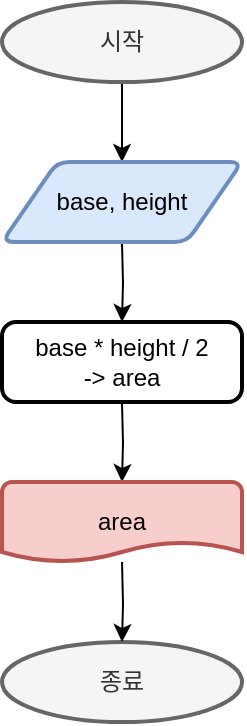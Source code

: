<mxfile version="20.8.8" type="github">
  <diagram name="페이지-1" id="qB9HvfxZVmjldD9UJ_gb">
    <mxGraphModel dx="1050" dy="549" grid="1" gridSize="10" guides="1" tooltips="1" connect="1" arrows="1" fold="1" page="1" pageScale="1" pageWidth="827" pageHeight="1169" math="0" shadow="0">
      <root>
        <mxCell id="0" />
        <mxCell id="1" parent="0" />
        <mxCell id="MOpdb73LMPtrQkUADIEv-1" value="" style="edgeStyle=orthogonalEdgeStyle;rounded=0;orthogonalLoop=1;jettySize=auto;html=1;" edge="1" parent="1" source="MOpdb73LMPtrQkUADIEv-2">
          <mxGeometry relative="1" as="geometry">
            <mxPoint x="100" y="120" as="targetPoint" />
          </mxGeometry>
        </mxCell>
        <mxCell id="MOpdb73LMPtrQkUADIEv-2" value="시작" style="strokeWidth=2;html=1;shape=mxgraph.flowchart.start_1;whiteSpace=wrap;fillColor=#f5f5f5;fontColor=#333333;strokeColor=#666666;" vertex="1" parent="1">
          <mxGeometry x="40" y="40" width="120" height="40" as="geometry" />
        </mxCell>
        <mxCell id="MOpdb73LMPtrQkUADIEv-3" value="종료" style="strokeWidth=2;html=1;shape=mxgraph.flowchart.start_1;whiteSpace=wrap;fillColor=#f5f5f5;fontColor=#333333;strokeColor=#666666;" vertex="1" parent="1">
          <mxGeometry x="40.01" y="360" width="120" height="40" as="geometry" />
        </mxCell>
        <mxCell id="MOpdb73LMPtrQkUADIEv-4" value="" style="edgeStyle=orthogonalEdgeStyle;rounded=0;orthogonalLoop=1;jettySize=auto;html=1;" edge="1" parent="1">
          <mxGeometry relative="1" as="geometry">
            <mxPoint x="100" y="160" as="sourcePoint" />
            <mxPoint x="100" y="200" as="targetPoint" />
          </mxGeometry>
        </mxCell>
        <mxCell id="MOpdb73LMPtrQkUADIEv-6" value="" style="edgeStyle=orthogonalEdgeStyle;rounded=0;orthogonalLoop=1;jettySize=auto;html=1;" edge="1" parent="1">
          <mxGeometry relative="1" as="geometry">
            <mxPoint x="100" y="240" as="sourcePoint" />
            <mxPoint x="100" y="280" as="targetPoint" />
          </mxGeometry>
        </mxCell>
        <mxCell id="MOpdb73LMPtrQkUADIEv-8" value="" style="edgeStyle=orthogonalEdgeStyle;rounded=0;orthogonalLoop=1;jettySize=auto;html=1;" edge="1" parent="1" target="MOpdb73LMPtrQkUADIEv-3">
          <mxGeometry relative="1" as="geometry">
            <mxPoint x="100.01" y="320" as="sourcePoint" />
          </mxGeometry>
        </mxCell>
        <mxCell id="MOpdb73LMPtrQkUADIEv-10" value="base, height" style="shape=parallelogram;html=1;strokeWidth=2;perimeter=parallelogramPerimeter;whiteSpace=wrap;rounded=1;arcSize=12;size=0.23;fillColor=#dae8fc;strokeColor=#6c8ebf;" vertex="1" parent="1">
          <mxGeometry x="40.01" y="120" width="120" height="40" as="geometry" />
        </mxCell>
        <mxCell id="MOpdb73LMPtrQkUADIEv-11" value="area" style="strokeWidth=2;html=1;shape=mxgraph.flowchart.document2;whiteSpace=wrap;size=0.25;fillColor=#f8cecc;strokeColor=#b85450;" vertex="1" parent="1">
          <mxGeometry x="40.01" y="280" width="120" height="40" as="geometry" />
        </mxCell>
        <mxCell id="MOpdb73LMPtrQkUADIEv-13" value="base * height / 2&lt;br&gt;-&amp;gt; area" style="rounded=1;whiteSpace=wrap;html=1;absoluteArcSize=1;arcSize=14;strokeWidth=2;" vertex="1" parent="1">
          <mxGeometry x="40" y="200" width="120" height="40" as="geometry" />
        </mxCell>
      </root>
    </mxGraphModel>
  </diagram>
</mxfile>
